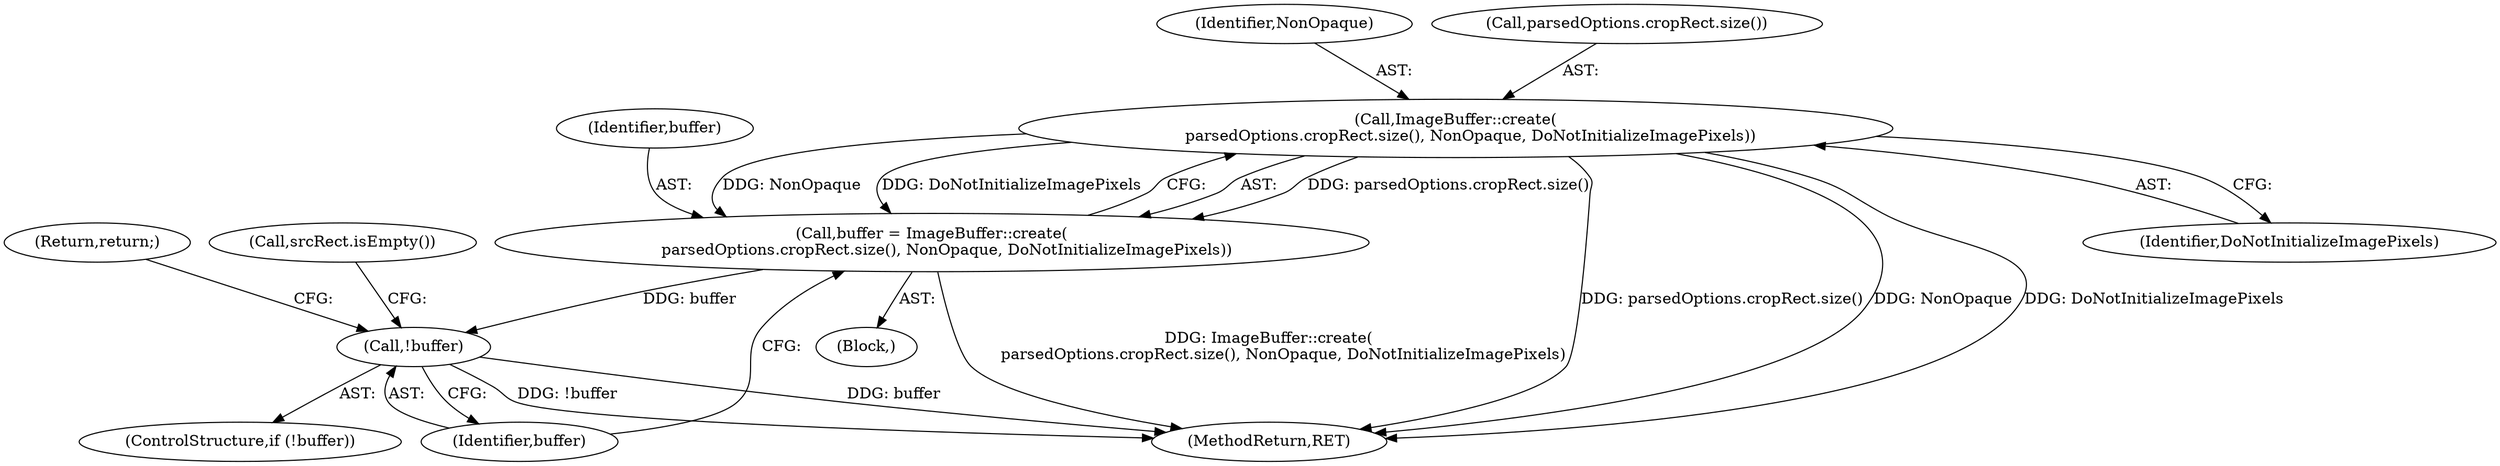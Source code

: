 digraph "0_Chrome_d59a4441697f6253e7dc3f7ae5caad6e5fd2c778@API" {
"1000478" [label="(Call,ImageBuffer::create(\n      parsedOptions.cropRect.size(), NonOpaque, DoNotInitializeImagePixels))"];
"1000476" [label="(Call,buffer = ImageBuffer::create(\n      parsedOptions.cropRect.size(), NonOpaque, DoNotInitializeImagePixels))"];
"1000483" [label="(Call,!buffer)"];
"1000483" [label="(Call,!buffer)"];
"1000482" [label="(ControlStructure,if (!buffer))"];
"1000485" [label="(Return,return;)"];
"1000487" [label="(Call,srcRect.isEmpty())"];
"1000484" [label="(Identifier,buffer)"];
"1000477" [label="(Identifier,buffer)"];
"1000478" [label="(Call,ImageBuffer::create(\n      parsedOptions.cropRect.size(), NonOpaque, DoNotInitializeImagePixels))"];
"1000481" [label="(Identifier,DoNotInitializeImagePixels)"];
"1000480" [label="(Identifier,NonOpaque)"];
"1000104" [label="(Block,)"];
"1000476" [label="(Call,buffer = ImageBuffer::create(\n      parsedOptions.cropRect.size(), NonOpaque, DoNotInitializeImagePixels))"];
"1000479" [label="(Call,parsedOptions.cropRect.size())"];
"1000594" [label="(MethodReturn,RET)"];
"1000478" -> "1000476"  [label="AST: "];
"1000478" -> "1000481"  [label="CFG: "];
"1000479" -> "1000478"  [label="AST: "];
"1000480" -> "1000478"  [label="AST: "];
"1000481" -> "1000478"  [label="AST: "];
"1000476" -> "1000478"  [label="CFG: "];
"1000478" -> "1000594"  [label="DDG: parsedOptions.cropRect.size()"];
"1000478" -> "1000594"  [label="DDG: NonOpaque"];
"1000478" -> "1000594"  [label="DDG: DoNotInitializeImagePixels"];
"1000478" -> "1000476"  [label="DDG: parsedOptions.cropRect.size()"];
"1000478" -> "1000476"  [label="DDG: NonOpaque"];
"1000478" -> "1000476"  [label="DDG: DoNotInitializeImagePixels"];
"1000476" -> "1000104"  [label="AST: "];
"1000477" -> "1000476"  [label="AST: "];
"1000484" -> "1000476"  [label="CFG: "];
"1000476" -> "1000594"  [label="DDG: ImageBuffer::create(\n      parsedOptions.cropRect.size(), NonOpaque, DoNotInitializeImagePixels)"];
"1000476" -> "1000483"  [label="DDG: buffer"];
"1000483" -> "1000482"  [label="AST: "];
"1000483" -> "1000484"  [label="CFG: "];
"1000484" -> "1000483"  [label="AST: "];
"1000485" -> "1000483"  [label="CFG: "];
"1000487" -> "1000483"  [label="CFG: "];
"1000483" -> "1000594"  [label="DDG: !buffer"];
"1000483" -> "1000594"  [label="DDG: buffer"];
}
